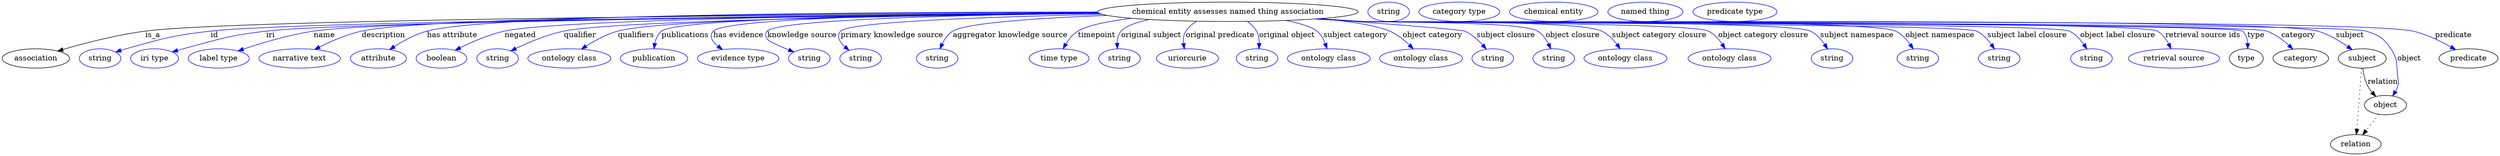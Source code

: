 digraph {
	graph [bb="0,0,4625,283"];
	node [label="\N"];
	"chemical entity assesses named thing association"	[height=0.5,
		label="chemical entity assesses named thing association",
		pos="2270.4,265",
		width=6.698];
	association	[height=0.5,
		pos="62.394,178",
		width=1.7332];
	"chemical entity assesses named thing association" -> association	[label=is_a,
		lp="279.39,221.5",
		pos="e,102.71,191.77 2030.8,262.83 1536.7,259.98 435.85,251.19 265.39,229 212.36,222.09 153.12,206.57 112.39,194.64"];
	id	[color=blue,
		height=0.5,
		label=string,
		pos="181.39,178",
		width=1.0652];
	"chemical entity assesses named thing association" -> id	[color=blue,
		label=id,
		lp="393.39,221.5",
		pos="e,210.39,189.97 2032.4,262.09 1562.2,257.94 545.42,247.03 386.39,229 315.55,220.97 298.04,215.28 229.39,196 226.29,195.13 223.09,\
194.16 219.89,193.14",
		style=solid];
	iri	[color=blue,
		height=0.5,
		label="iri type",
		pos="282.39,178",
		width=1.2277];
	"chemical entity assesses named thing association" -> iri	[color=blue,
		label=iri,
		lp="496.39,221.5",
		pos="e,315.33,190.11 2032.8,261.88 1582.7,257.5 637.37,246.36 488.39,229 419.3,220.95 402.59,213.98 335.39,196 332.03,195.1 328.55,194.11 \
325.07,193.09",
		style=solid];
	name	[color=blue,
		height=0.5,
		label="label type",
		pos="401.39,178",
		width=1.5707];
	"chemical entity assesses named thing association" -> name	[color=blue,
		label=name,
		lp="596.39,221.5",
		pos="e,436.99,192.1 2031.5,262.47 1598.5,259.2 715.97,250.02 576.39,229 531.46,222.23 481.79,207.29 446.88,195.49",
		style=solid];
	description	[color=blue,
		height=0.5,
		label="narrative text",
		pos="551.39,178",
		width=2.0943];
	"chemical entity assesses named thing association" -> description	[color=blue,
		label=description,
		lp="704.89,221.5",
		pos="e,579.12,194.99 2029.3,263.96 1613.6,263.12 793.53,257.77 664.39,229 637.76,223.07 609.7,210.69 588.21,199.73",
		style=solid];
	"has attribute"	[color=blue,
		height=0.5,
		label=attribute,
		pos="696.39,178",
		width=1.4443];
	"chemical entity assesses named thing association" -> "has attribute"	[color=blue,
		label="has attribute",
		lp="832.39,221.5",
		pos="e,717.39,194.73 2029.1,264.69 1639,264.86 901.54,260.86 785.39,229 764.2,223.19 742.65,211.27 726.06,200.53",
		style=solid];
	negated	[color=blue,
		height=0.5,
		label=boolean,
		pos="813.39,178",
		width=1.2999];
	"chemical entity assesses named thing association" -> negated	[color=blue,
		label=negated,
		lp="958.39,221.5",
		pos="e,838.7,193.27 2031.2,262.67 1674.4,259.95 1033.5,251.9 929.39,229 900.72,222.69 870.31,209.31 847.83,197.97",
		style=solid];
	qualifier	[color=blue,
		height=0.5,
		label=string,
		pos="916.39,178",
		width=1.0652];
	"chemical entity assesses named thing association" -> qualifier	[color=blue,
		label=qualifier,
		lp="1069.4,221.5",
		pos="e,941,192.08 2032.8,261.8 1702.3,258.03 1133.4,248.77 1039.4,229 1007.9,222.38 974.24,208.13 950.09,196.53",
		style=solid];
	qualifiers	[color=blue,
		height=0.5,
		label="ontology class",
		pos="1049.4,178",
		width=2.1304];
	"chemical entity assesses named thing association" -> qualifiers	[color=blue,
		label=qualifiers,
		lp="1172.9,221.5",
		pos="e,1071.8,195.41 2031.2,262.6 1724.6,259.88 1222.6,251.94 1139.4,229 1118.5,223.23 1097.1,211.67 1080.5,201.12",
		style=solid];
	publications	[color=blue,
		height=0.5,
		label=publication,
		pos="1206.4,178",
		width=1.7332];
	"chemical entity assesses named thing association" -> publications	[color=blue,
		label=publications,
		lp="1264.4,221.5",
		pos="e,1206.3,196.18 2030.3,263.1 1730.2,260.94 1251.8,253.62 1220.4,229 1213.4,223.48 1209.7,214.73 1207.8,206.08",
		style=solid];
	"has evidence"	[color=blue,
		height=0.5,
		label="evidence type",
		pos="1362.4,178",
		width=2.0943];
	"chemical entity assesses named thing association" -> "has evidence"	[color=blue,
		label="has evidence",
		lp="1362.9,221.5",
		pos="e,1333.2,194.71 2030.1,263.4 1755.6,261.51 1340.9,254.42 1316.4,229 1307.6,219.91 1314.2,209.68 1324.9,200.86",
		style=solid];
	"knowledge source"	[color=blue,
		height=0.5,
		label=string,
		pos="1494.4,178",
		width=1.0652];
	"chemical entity assesses named thing association" -> "knowledge source"	[color=blue,
		label="knowledge source",
		lp="1480.9,221.5",
		pos="e,1465.6,190.14 2032,262.25 1786.8,259.25 1437.6,251.1 1416.4,229 1411.8,224.19 1412.8,219.6 1416.4,214 1418.9,210.08 1437.8,201.57 \
1456.3,193.92",
		style=solid];
	"primary knowledge source"	[color=blue,
		height=0.5,
		label=string,
		pos="1589.4,178",
		width=1.0652];
	"chemical entity assesses named thing association" -> "primary knowledge source"	[color=blue,
		label="primary knowledge source",
		lp="1647.4,221.5",
		pos="e,1567.9,193.09 2037.4,260.27 1834.2,255.84 1569.2,246.69 1552.4,229 1543.8,220 1550.4,208.99 1560.3,199.59",
		style=solid];
	"aggregator knowledge source"	[color=blue,
		height=0.5,
		label=string,
		pos="1731.4,178",
		width=1.0652];
	"chemical entity assesses named thing association" -> "aggregator knowledge source"	[color=blue,
		label="aggregator knowledge source",
		lp="1866.9,221.5",
		pos="e,1736.5,195.92 2046.6,258.28 1921.4,253.38 1785.4,244.55 1760.4,229 1751.5,223.49 1745.1,214.21 1740.6,205.14",
		style=solid];
	timepoint	[color=blue,
		height=0.5,
		label="time type",
		pos="1957.4,178",
		width=1.5346];
	"chemical entity assesses named thing association" -> timepoint	[color=blue,
		label=timepoint,
		lp="2027.4,221.5",
		pos="e,1964.9,196.26 2092,252.84 2049.3,247.64 2010.7,240.05 1992.4,229 1983,223.34 1975.5,214.08 1969.9,205.06",
		style=solid];
	"original subject"	[color=blue,
		height=0.5,
		label=string,
		pos="2069.4,178",
		width=1.0652];
	"chemical entity assesses named thing association" -> "original subject"	[color=blue,
		label="original subject",
		lp="2128.4,221.5",
		pos="e,2065.5,196.32 2125,250.6 2100.9,245.54 2080.9,238.58 2072.4,229 2066.9,222.88 2065.1,214.5 2064.9,206.34",
		style=solid];
	"original predicate"	[color=blue,
		height=0.5,
		label=uriorcurie,
		pos="2195.4,178",
		width=1.5887];
	"chemical entity assesses named thing association" -> "original predicate"	[color=blue,
		label="original predicate",
		lp="2255.9,221.5",
		pos="e,2189.6,196.05 2212.5,247.47 2204.5,242.76 2197.4,236.73 2192.4,229 2188.1,222.3 2187.2,213.98 2187.9,206.06",
		style=solid];
	"original object"	[color=blue,
		height=0.5,
		label=string,
		pos="2324.4,178",
		width=1.0652];
	"chemical entity assesses named thing association" -> "original object"	[color=blue,
		label="original object",
		lp="2379.9,221.5",
		pos="e,2327.9,196.23 2306.4,247.11 2313.2,242.25 2319.4,236.24 2323.4,229 2327.1,222.2 2328.4,214.06 2328.4,206.33",
		style=solid];
	"subject category"	[color=blue,
		height=0.5,
		label="ontology class",
		pos="2457.4,178",
		width=2.1304];
	"chemical entity assesses named thing association" -> "subject category"	[color=blue,
		label="subject category",
		lp="2506.9,221.5",
		pos="e,2454,196.3 2378.3,248.89 2403.3,243.65 2425.5,237.04 2435.4,229 2442.6,223.15 2447.5,214.48 2450.8,205.99",
		style=solid];
	"object category"	[color=blue,
		height=0.5,
		label="ontology class",
		pos="2628.4,178",
		width=2.1304];
	"chemical entity assesses named thing association" -> "object category"	[color=blue,
		label="object category",
		lp="2649.9,221.5",
		pos="e,2614,195.88 2443.7,252.43 2496.4,247.04 2546.6,239.44 2570.4,229 2584,223.04 2596.7,212.77 2606.8,203.09",
		style=solid];
	"subject closure"	[color=blue,
		height=0.5,
		label=string,
		pos="2761.4,178",
		width=1.0652];
	"chemical entity assesses named thing association" -> "subject closure"	[color=blue,
		label="subject closure",
		lp="2785.9,221.5",
		pos="e,2749.3,195.57 2437.3,251.98 2558.7,243.03 2703,231.89 2709.4,229 2722.2,223.24 2733.7,212.95 2742.7,203.19",
		style=solid];
	"object closure"	[color=blue,
		height=0.5,
		label=string,
		pos="2874.4,178",
		width=1.0652];
	"chemical entity assesses named thing association" -> "object closure"	[color=blue,
		label="object closure",
		lp="2909.4,221.5",
		pos="e,2869,195.98 2440.2,252.17 2467,250.38 2494.5,248.6 2520.4,247 2556.4,244.78 2813.5,247.63 2844.4,229 2853.4,223.57 2860,214.31 \
2864.7,205.22",
		style=solid];
	"subject category closure"	[color=blue,
		height=0.5,
		label="ontology class",
		pos="3007.4,178",
		width=2.1304];
	"chemical entity assesses named thing association" -> "subject category closure"	[color=blue,
		label="subject category closure",
		lp="3069.9,221.5",
		pos="e,2997.5,196.2 2437.4,252.01 2465.1,250.2 2493.6,248.46 2520.4,247 2569.6,244.33 2918.9,250.2 2963.4,229 2974.7,223.61 2984.3,213.84 \
2991.6,204.35",
		style=solid];
	"object category closure"	[color=blue,
		height=0.5,
		label="ontology class",
		pos="3200.4,178",
		width=2.1304];
	"chemical entity assesses named thing association" -> "object category closure"	[color=blue,
		label="object category closure",
		lp="3262.9,221.5",
		pos="e,3192.1,196.21 2435.4,251.85 2463.7,250.03 2492.9,248.32 2520.4,247 2556,245.29 3129.6,245.08 3161.4,229 3171.8,223.73 3180.3,214.24 \
3186.7,204.93",
		style=solid];
	"subject namespace"	[color=blue,
		height=0.5,
		label=string,
		pos="3390.4,178",
		width=1.0652];
	"chemical entity assesses named thing association" -> "subject namespace"	[color=blue,
		label="subject namespace",
		lp="3436.4,221.5",
		pos="e,3382.1,195.76 2434.1,251.78 2462.8,249.95 2492.5,248.25 2520.4,247 2566.5,244.93 3309,249.43 3350.4,229 3361.2,223.65 3370.1,213.82 \
3376.7,204.29",
		style=solid];
	"object namespace"	[color=blue,
		height=0.5,
		label=string,
		pos="3549.4,178",
		width=1.0652];
	"chemical entity assesses named thing association" -> "object namespace"	[color=blue,
		label="object namespace",
		lp="3590.4,221.5",
		pos="e,3540.8,195.78 2433.7,251.72 2462.6,249.89 2492.4,248.21 2520.4,247 2575.2,244.64 3459,252.93 3508.4,229 3519.4,223.68 3528.4,213.86 \
3535.2,204.32",
		style=solid];
	"subject label closure"	[color=blue,
		height=0.5,
		label=string,
		pos="3700.4,178",
		width=1.0652];
	"chemical entity assesses named thing association" -> "subject label closure"	[color=blue,
		label="subject label closure",
		lp="3752.4,221.5",
		pos="e,3691.5,195.8 2433,251.71 2462.1,249.86 2492.1,248.18 2520.4,247 2552,245.68 3629.8,242.58 3658.4,229 3669.5,223.71 3678.8,213.89 \
3685.7,204.35",
		style=solid];
	"object label closure"	[color=blue,
		height=0.5,
		label=string,
		pos="3871.4,178",
		width=1.0652];
	"chemical entity assesses named thing association" -> "object label closure"	[color=blue,
		label="object label closure",
		lp="3919.9,221.5",
		pos="e,3862.8,195.8 2432.7,251.68 2461.9,249.83 2492,248.16 2520.4,247 2556.8,245.51 3797.6,244.79 3830.4,229 3841.4,223.7 3850.4,213.89 \
3857.2,204.35",
		style=solid];
	"retrieval source ids"	[color=blue,
		height=0.5,
		label="retrieval source",
		pos="4024.4,178",
		width=2.347];
	"chemical entity assesses named thing association" -> "retrieval source ids"	[color=blue,
		label="retrieval source ids",
		lp="4077.9,221.5",
		pos="e,4018.7,196.16 2432.4,251.66 2461.7,249.81 2491.9,248.14 2520.4,247 2561.3,245.36 3957.8,249.12 3993.4,229 4002.6,223.78 4009.5,\
214.56 4014.4,205.45",
		style=solid];
	type	[height=0.5,
		pos="4158.4,178",
		width=0.86659];
	"chemical entity assesses named thing association" -> type	[color=blue,
		label=type,
		lp="4176.4,221.5",
		pos="e,4161.1,195.98 2432.4,251.64 2461.7,249.79 2491.9,248.12 2520.4,247 2543,246.11 4134.4,243.96 4151.4,229 4157.9,223.32 4160.4,214.65 \
4161.1,206.12",
		style=solid];
	category	[height=0.5,
		pos="4259.4,178",
		width=1.4263];
	"chemical entity assesses named thing association" -> category	[color=blue,
		label=category,
		lp="4254.9,221.5",
		pos="e,4244.7,195.48 2432.4,251.63 2461.7,249.78 2491.9,248.12 2520.4,247 2566.9,245.17 4152.5,244.56 4196.4,229 4211.6,223.59 4226,212.84 \
4237.1,202.68",
		style=solid];
	subject	[height=0.5,
		pos="4373.4,178",
		width=1.2277];
	"chemical entity assesses named thing association" -> subject	[color=blue,
		label=subject,
		lp="4350.4,221.5",
		pos="e,4354.7,194.32 2432,251.64 2461.4,249.78 2491.8,248.12 2520.4,247 2618.7,243.16 4195.8,255.82 4290.4,229 4310.6,223.29 4330.7,211.3 \
4346.2,200.49",
		style=solid];
	object	[height=0.5,
		pos="4416.4,91",
		width=1.0832];
	"chemical entity assesses named thing association" -> object	[color=blue,
		label=object,
		lp="4460.4,178",
		pos="e,4429.8,108.09 2432,251.63 2461.4,249.77 2491.8,248.11 2520.4,247 2572,245 4331.3,245.06 4380.4,229 4404.3,221.18 4412.3,216.87 \
4426.4,196 4440.2,175.52 4436.5,166.51 4439.4,142 4440.2,135.38 4441.3,133.39 4439.4,127 4438.4,123.55 4436.9,120.13 4435.1,116.85",
		style=solid];
	predicate	[height=0.5,
		pos="4570.4,178",
		width=1.5165];
	"chemical entity assesses named thing association" -> predicate	[color=blue,
		label=predicate,
		lp="4542.4,221.5",
		pos="e,4546.6,194.36 2432,251.62 2461.4,249.76 2491.8,248.1 2520.4,247 2628.5,242.83 4362.1,253.72 4467.4,229 4492.3,223.16 4518.2,210.56 \
4537.8,199.48",
		style=solid];
	association_type	[color=blue,
		height=0.5,
		label=string,
		pos="2567.4,265",
		width=1.0652];
	association_category	[color=blue,
		height=0.5,
		label="category type",
		pos="2698.4,265",
		width=2.0762];
	subject -> object	[label=relation,
		lp="4411.4,134.5",
		pos="e,4398.5,107.23 4374.5,159.55 4375.7,149.57 4378.2,137.07 4383.4,127 4385.6,122.68 4388.5,118.52 4391.7,114.66"];
	relation	[height=0.5,
		pos="4361.4,18",
		width=1.2999];
	subject -> relation	[pos="e,4362.7,36.188 4372.1,159.79 4370,132.48 4366,78.994 4363.5,46.38",
		style=dotted];
	"chemical entity assesses named thing association_subject"	[color=blue,
		height=0.5,
		label="chemical entity",
		pos="2873.4,265",
		width=2.2748];
	object -> relation	[pos="e,4374.2,35.54 4403.9,73.889 4397,64.939 4388.2,53.617 4380.4,43.584",
		style=dotted];
	"chemical entity assesses named thing association_object"	[color=blue,
		height=0.5,
		label="named thing",
		pos="3042.4,265",
		width=1.9318];
	"chemical entity assesses named thing association_predicate"	[color=blue,
		height=0.5,
		label="predicate type",
		pos="3208.4,265",
		width=2.1665];
}
